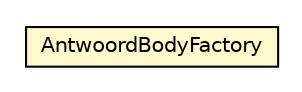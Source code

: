 #!/usr/local/bin/dot
#
# Class diagram 
# Generated by UMLGraph version R5_6-24-gf6e263 (http://www.umlgraph.org/)
#

digraph G {
	edge [fontname="Helvetica",fontsize=10,labelfontname="Helvetica",labelfontsize=10];
	node [fontname="Helvetica",fontsize=10,shape=plaintext];
	nodesep=0.25;
	ranksep=0.5;
	// nl.b3p.brmo.stufbg204.AntwoordBodyFactory
	c36940 [label=<<table title="nl.b3p.brmo.stufbg204.AntwoordBodyFactory" border="0" cellborder="1" cellspacing="0" cellpadding="2" port="p" bgcolor="lemonChiffon" href="./AntwoordBodyFactory.html">
		<tr><td><table border="0" cellspacing="0" cellpadding="1">
<tr><td align="center" balign="center"> AntwoordBodyFactory </td></tr>
		</table></td></tr>
		</table>>, URL="./AntwoordBodyFactory.html", fontname="Helvetica", fontcolor="black", fontsize=10.0];
}

